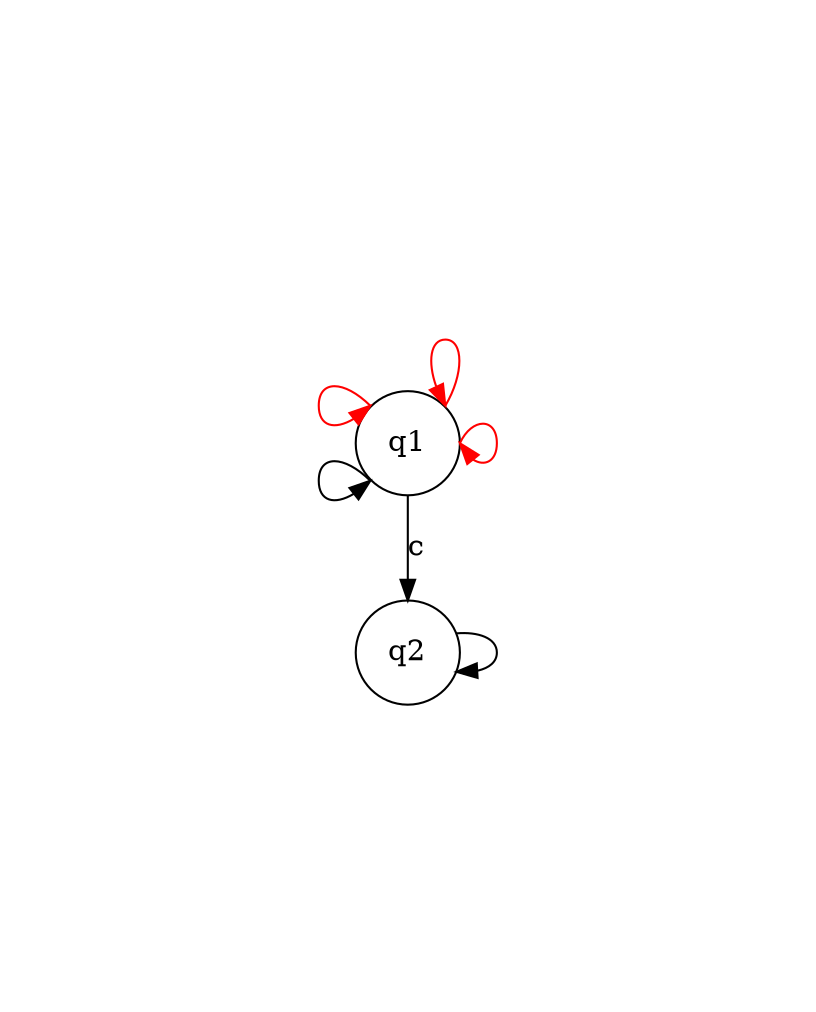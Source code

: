 digraph {
    graph [layout = dot , margin = 2 ];
    node [shape = circle, width = 0.4, height = 0.4];

    q1 [ texlbl = "$x_0$"];

    q2 [ texlbl = "$x_1$"];

    q1 -> q1 [headlabel=" ", texlbl = "$\neg a \land \neg b \land \neg c$", lblstyle ="below=0.3cm" , headport = sw , tailport = sw];
    q1 -> q1 [label=" ", texlbl = "\textcircled{\scriptsize 1}\textcircled{\scriptsize 2}\\$a \land b \land \neg c$" , color="red", lblstyle ="above=0.3cm" , headport = nw , tailport = nw];
    q1 -> q1 [label=" ", texlbl = "\textcircled{\scriptsize 1}\\$a \land \neg b \land \neg c$" , color="red" , headport = ne , tailport = ne];
    q1 -> q1 [label=" ", texlbl = "\textcircled{\scriptsize 2}\\$\neg a \land b \land \neg c$" , color="red" , headport = e , tailport = e];
    q1 -> q2 [ label = "c" ];

    q2 -> q2 [ label = " ", texlbl = "$\top$"];
}
